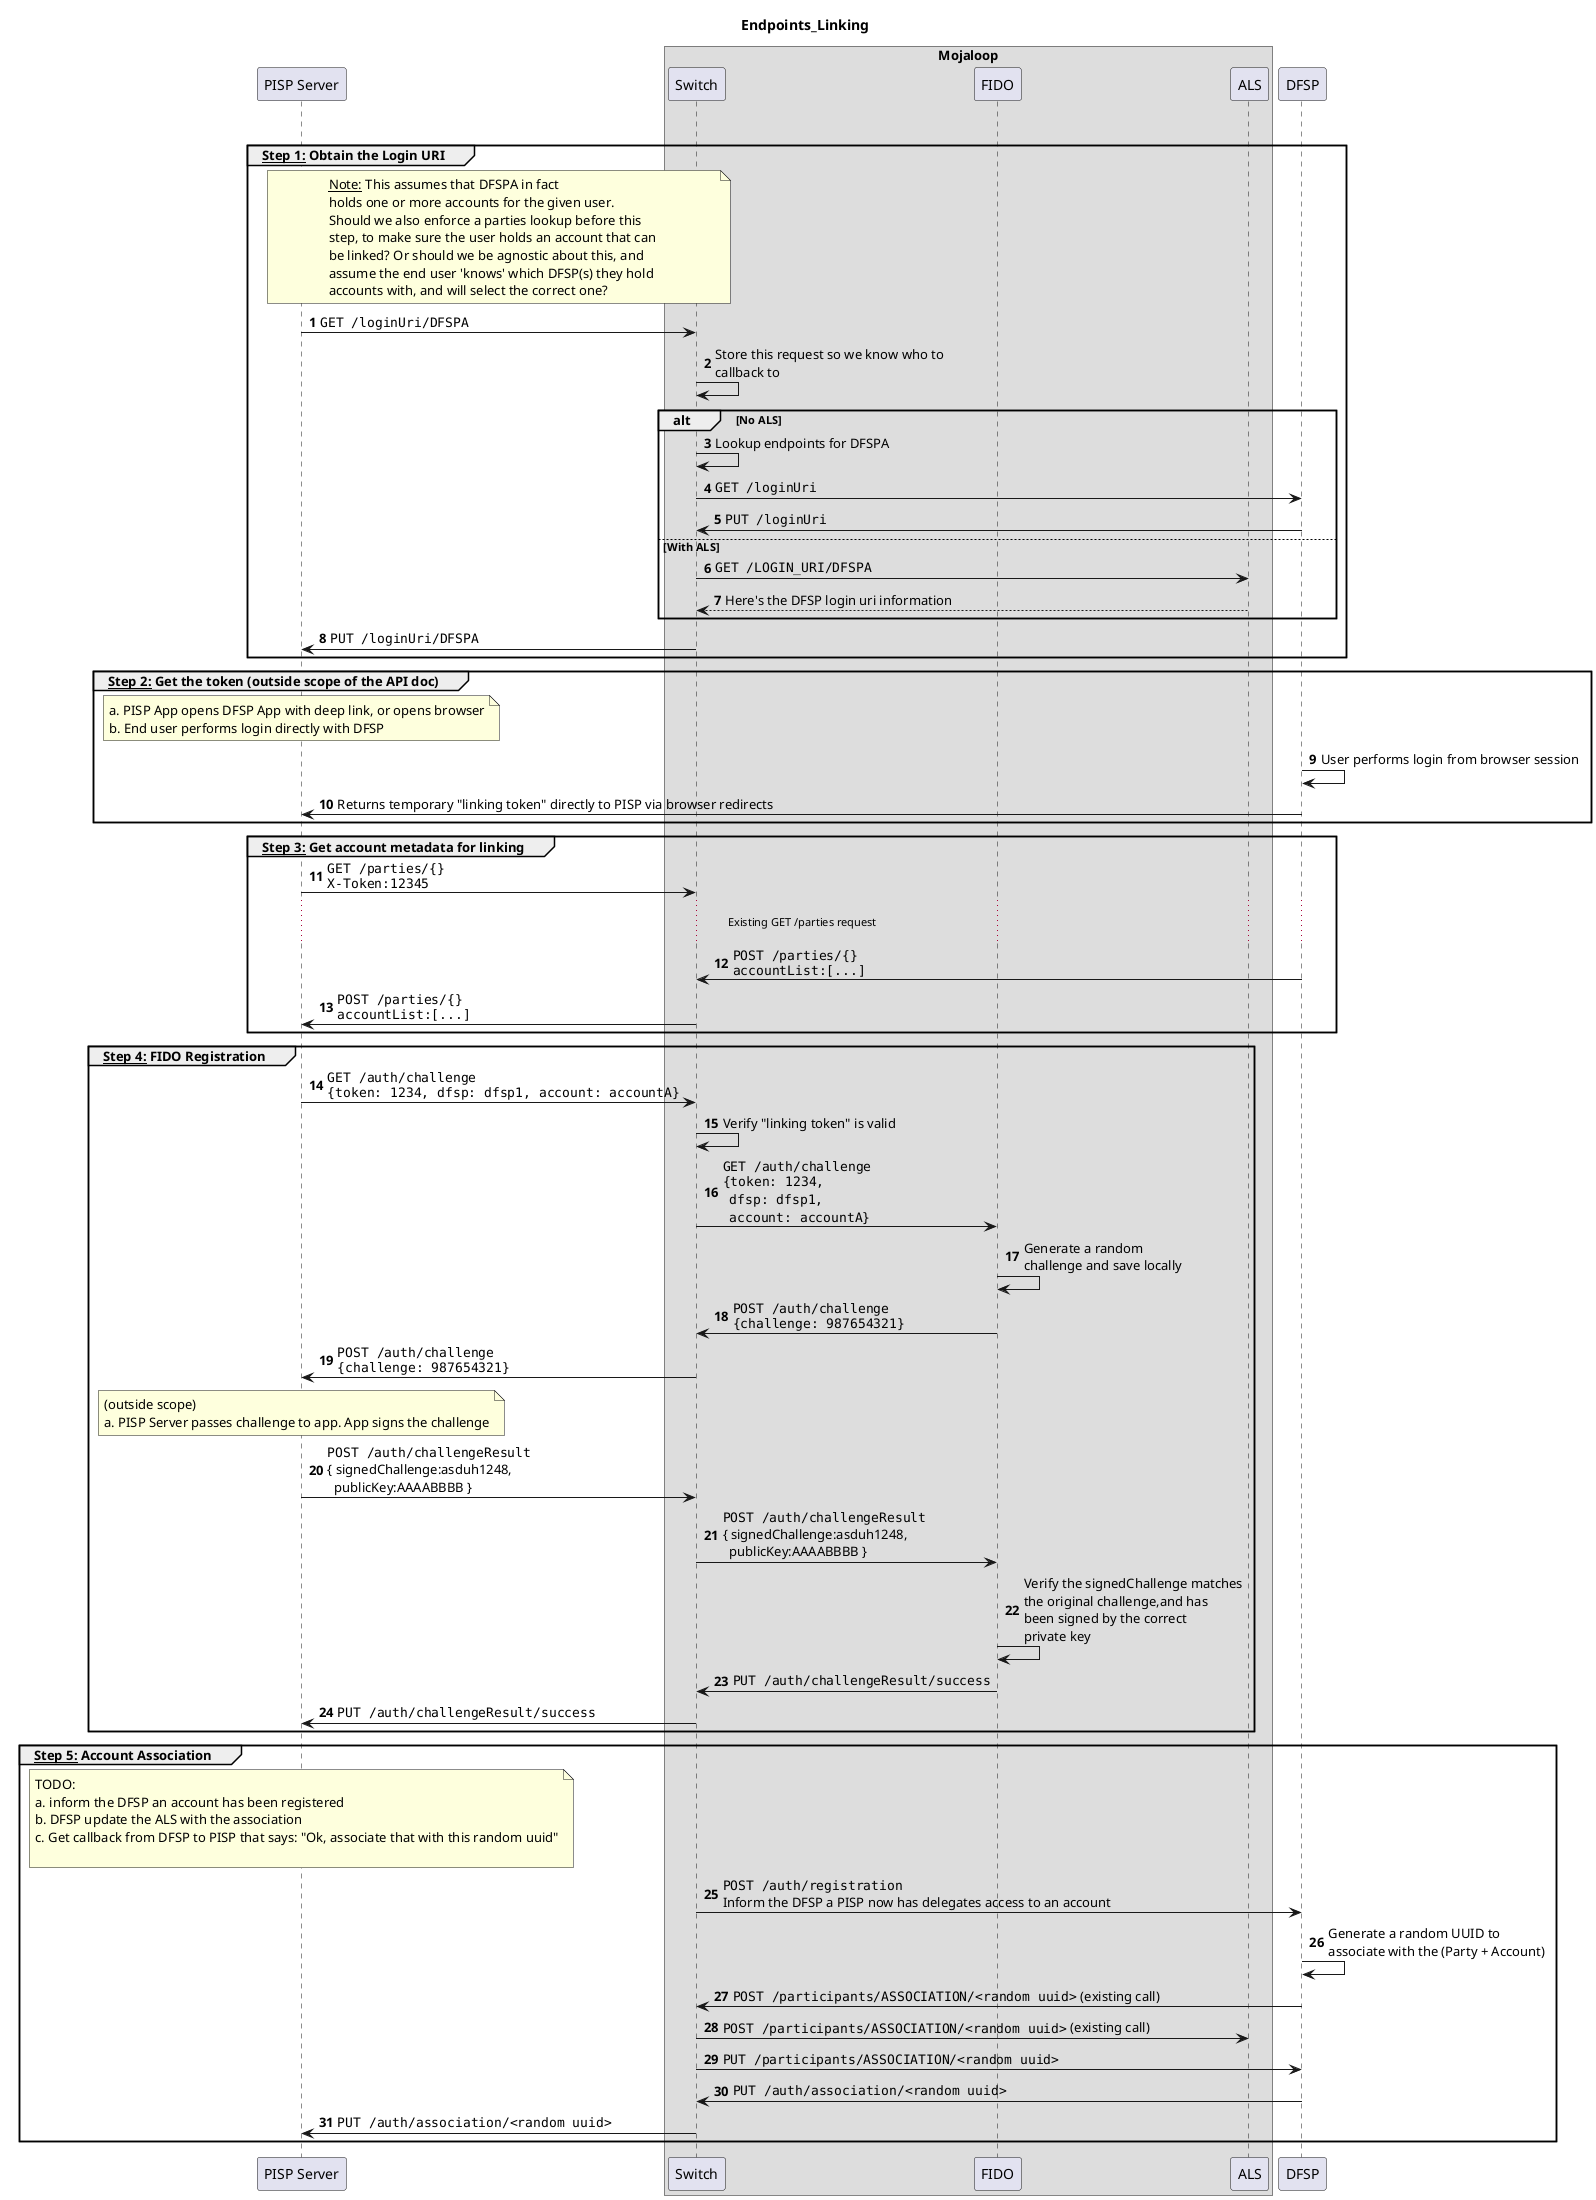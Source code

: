 
@startuml Endpoints_Linking
autonumber
title Endpoints_Linking

participant "PISP Server" as PISP
box "Mojaloop"
  participant "Switch" as Switch
  participant "FIDO" as FIDO
  participant "ALS" as ALS
end box
participant "DFSP" as DFSP

'TODO: could this not be handled by the ALS?

group
  group __Step 1:__ Obtain the Login URI
    note over PISP, Switch
      __Note:__ This assumes that DFSPA in fact
      holds one or more accounts for the given user.
      Should we also enforce a parties lookup before this
      step, to make sure the user holds an account that can 
      be linked? Or should we be agnostic about this, and 
      assume the end user 'knows' which DFSP(s) they hold 
      accounts with, and will select the correct one?
    end note
    PISP -> Switch: ""GET /loginUri/DFSPA""
    ' Switch --> PISP: ""202 Accepted""
    Switch -> Switch: Store this request so we know who to \ncallback to
    
    alt No ALS
    Switch -> Switch: Lookup endpoints for DFSPA
    Switch -> DFSP: ""GET /loginUri""
    ' DFSP --> Switch: ""202 Accepted""

    DFSP -> Switch: ""PUT /loginUri""
    ' Switch --> DFSP: ""202 Accepted""
    ' TODO: Error case: ""PUT /loginUri/error/DFSPA""

    else With ALS
    Switch -> ALS: ""GET /LOGIN_URI/DFSPA""
    ALS --> Switch: Here's the DFSP login uri information

    end group
  Switch -> PISP: ""PUT /loginUri/DFSPA""
end group

group __Step 2:__ Get the token (outside scope of the API doc)
  note over PISP
    a. PISP App opens DFSP App with deep link, or opens browser
    b. End user performs login directly with DFSP
  end note

  DFSP -> DFSP: User performs login from browser session
  DFSP -> PISP: Returns temporary "linking token" directly to PISP via browser redirects
end group

group __Step 3:__ Get account metadata for linking
  ' TODO: figure out where the token should go
  PISP -> Switch: ""GET /parties/{}""\n""X-Token:12345""
  ' Switch --> PISP: ""202 Accepted""
  ...Existing GET /parties request...
  DFSP -> Switch: ""POST /parties/{}""\n""accountList:[...]""
  ' TODO: handle failure case
  Switch -> PISP: ""POST /parties/{}""\n""accountList:[...]""

end group

group __Step 4:__ FIDO Registration
  ' TODO: this is a get, so we can't add data... but for arguments sake we need
  ' To pass this on
  PISP -> Switch: ""GET /auth/challenge""\n""{token: 1234, dfsp: dfsp1, account: accountA}""
  
  ' TODO: is the switch able to verify the token is valid? Or does it need to call out to the 
  ' DFSP?
  Switch -> Switch: Verify "linking token" is valid

  Switch -> FIDO: ""GET /auth/challenge""\n""{token: 1234,""\n  ""dfsp: dfsp1,"" \n  ""account: accountA}""

  FIDO -> FIDO: Generate a random \nchallenge and save locally
  FIDO -> Switch: ""POST /auth/challenge""\n""{challenge: 987654321}""

  Switch -> PISP: ""POST /auth/challenge""\n""{challenge: 987654321}""
  ' TODO: handle failure case here

  note over PISP
    (outside scope)
    a. PISP Server passes challenge to app. App signs the challenge
  end note

  PISP -> Switch: ""POST /auth/challengeResult""\n{ signedChallenge:asduh1248,\n  publicKey:AAAABBBB }
  Switch -> FIDO: ""POST /auth/challengeResult""\n{ signedChallenge:asduh1248,\n  publicKey:AAAABBBB }
  FIDO -> FIDO: Verify the signedChallenge matches\nthe original challenge,and has\nbeen signed by the correct \nprivate key
  ' TODO: handle failure case

  FIDO -> Switch: ""PUT /auth/challengeResult/success""
  Switch -> PISP: ""PUT /auth/challengeResult/success""
  
end group

group __Step 5:__ Account Association

  note over PISP
  TODO:
  a. inform the DFSP an account has been registered
  b. DFSP update the ALS with the association
  c. Get callback from DFSP to PISP that says: "Ok, associate that with this random uuid"

  end note

  Switch -> DFSP: ""POST /auth/registration""\nInform the DFSP a PISP now has delegates access to an account
  DFSP -> DFSP: Generate a random UUID to \nassociate with the (Party + Account)
  DFSP -> Switch: ""POST /participants/ASSOCIATION/<random uuid>"" (existing call)
  Switch -> ALS: ""POST /participants/ASSOCIATION/<random uuid>"" (existing call)
  Switch -> DFSP: ""PUT /participants/ASSOCIATION/<random uuid>"" 
  DFSP -> Switch: ""PUT /auth/association/<random uuid>""
  Switch -> PISP: ""PUT /auth/association/<random uuid>""

end group









' TODO: failure case here?

' Ayeesha -> App : I want to register my \nchequing account from DFSP A\n with your wonderful app

' ...Account Linking steps \nRefer to `PISP Linking` for detail...

' note over Ayeesha, PISP
'   __Note:__ All messages between
'   the PISP Server and DFSP are passed
'   via the switch, but this is
'   removed for simplicity
' end note

' DFSP -> DFSP: Generate random UUID \n& save internally
' DFSP -> PISP: Here's a Random UUID: ""1111-2222""\nLet's use this to refer to the account Ayeesha just linked
' PISP --> DFSP: Sure
' PISP -> PISP: Internally associate Ayeesha's \nchequing account with ""1111-2222""
' DFSP -> Switch: ""POST /participants/ASSOCIATION/1111-2222""
' Switch --> DFSP: ""201 Accepted""
' Switch -> ALS: Create a new key/value pair: \n""{'ASSOCIATION/1111-2222': 'DFSPA'}""
' ALS --> Switch: OK
' Switch -> DFSP: ""PUT /participants/ASSOCIATION/1111-2222""\nThe Association has been created
' DFSP -> PISP: The association has been created


@enduml